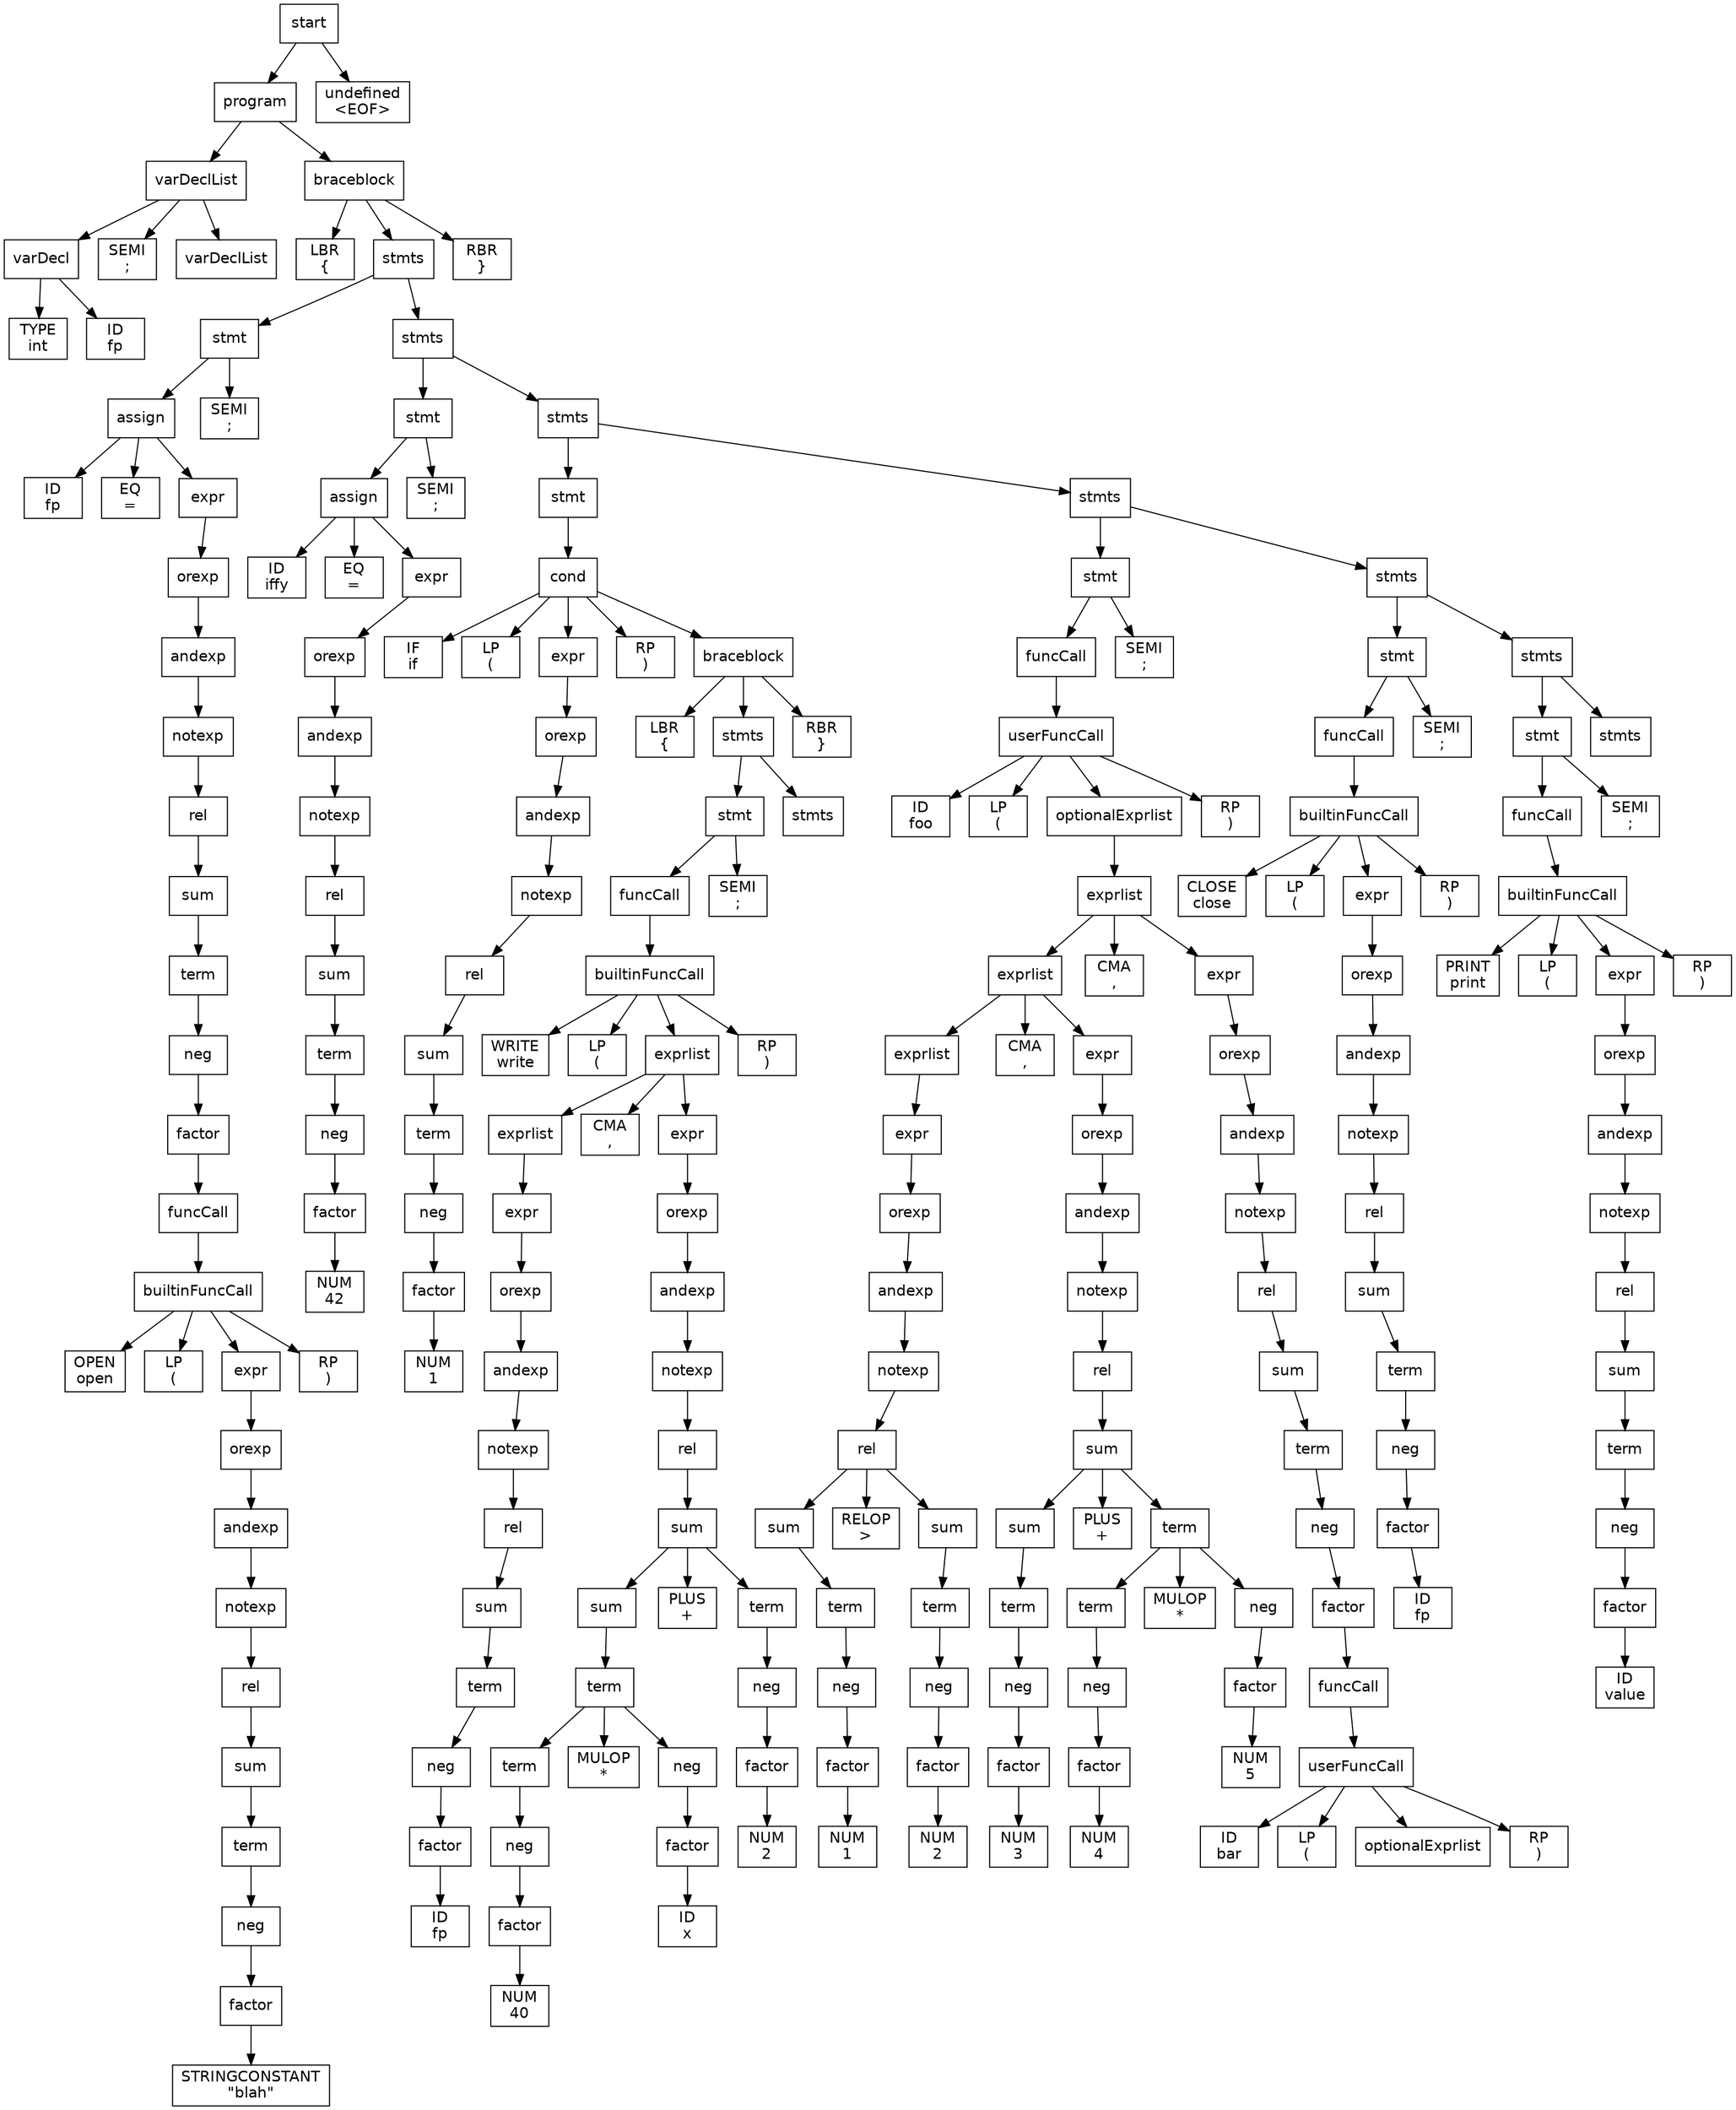 digraph d{
node [fontname="Helvetica",shape=box];
n0 [label=<start>];
n1 [label=<program>];
n2 [label=<varDeclList>];
n3 [label=<varDecl>];
n4 [label=<TYPE<br/>int>];
n5 [label=<ID<br/>fp>];
n6 [label=<SEMI<br/>;>];
n7 [label=<varDeclList>];
n8 [label=<braceblock>];
n9 [label=<LBR<br/>{>];
n10 [label=<stmts>];
n11 [label=<stmt>];
n12 [label=<assign>];
n13 [label=<ID<br/>fp>];
n14 [label=<EQ<br/>=>];
n15 [label=<expr>];
n16 [label=<orexp>];
n17 [label=<andexp>];
n18 [label=<notexp>];
n19 [label=<rel>];
n20 [label=<sum>];
n21 [label=<term>];
n22 [label=<neg>];
n23 [label=<factor>];
n24 [label=<funcCall>];
n25 [label=<builtinFuncCall>];
n26 [label=<OPEN<br/>open>];
n27 [label=<LP<br/>(>];
n28 [label=<expr>];
n29 [label=<orexp>];
n30 [label=<andexp>];
n31 [label=<notexp>];
n32 [label=<rel>];
n33 [label=<sum>];
n34 [label=<term>];
n35 [label=<neg>];
n36 [label=<factor>];
n37 [label=<STRINGCONSTANT<br/>"blah">];
n38 [label=<RP<br/>)>];
n39 [label=<SEMI<br/>;>];
n40 [label=<stmts>];
n41 [label=<stmt>];
n42 [label=<assign>];
n43 [label=<ID<br/>iffy>];
n44 [label=<EQ<br/>=>];
n45 [label=<expr>];
n46 [label=<orexp>];
n47 [label=<andexp>];
n48 [label=<notexp>];
n49 [label=<rel>];
n50 [label=<sum>];
n51 [label=<term>];
n52 [label=<neg>];
n53 [label=<factor>];
n54 [label=<NUM<br/>42>];
n55 [label=<SEMI<br/>;>];
n56 [label=<stmts>];
n57 [label=<stmt>];
n58 [label=<cond>];
n59 [label=<IF<br/>if>];
n60 [label=<LP<br/>(>];
n61 [label=<expr>];
n62 [label=<orexp>];
n63 [label=<andexp>];
n64 [label=<notexp>];
n65 [label=<rel>];
n66 [label=<sum>];
n67 [label=<term>];
n68 [label=<neg>];
n69 [label=<factor>];
n70 [label=<NUM<br/>1>];
n71 [label=<RP<br/>)>];
n72 [label=<braceblock>];
n73 [label=<LBR<br/>{>];
n74 [label=<stmts>];
n75 [label=<stmt>];
n76 [label=<funcCall>];
n77 [label=<builtinFuncCall>];
n78 [label=<WRITE<br/>write>];
n79 [label=<LP<br/>(>];
n80 [label=<exprlist>];
n81 [label=<exprlist>];
n82 [label=<expr>];
n83 [label=<orexp>];
n84 [label=<andexp>];
n85 [label=<notexp>];
n86 [label=<rel>];
n87 [label=<sum>];
n88 [label=<term>];
n89 [label=<neg>];
n90 [label=<factor>];
n91 [label=<ID<br/>fp>];
n92 [label=<CMA<br/>,>];
n93 [label=<expr>];
n94 [label=<orexp>];
n95 [label=<andexp>];
n96 [label=<notexp>];
n97 [label=<rel>];
n98 [label=<sum>];
n99 [label=<sum>];
n100 [label=<term>];
n101 [label=<term>];
n102 [label=<neg>];
n103 [label=<factor>];
n104 [label=<NUM<br/>40>];
n105 [label=<MULOP<br/>*>];
n106 [label=<neg>];
n107 [label=<factor>];
n108 [label=<ID<br/>x>];
n109 [label=<PLUS<br/>+>];
n110 [label=<term>];
n111 [label=<neg>];
n112 [label=<factor>];
n113 [label=<NUM<br/>2>];
n114 [label=<RP<br/>)>];
n115 [label=<SEMI<br/>;>];
n116 [label=<stmts>];
n117 [label=<RBR<br/>}>];
n118 [label=<stmts>];
n119 [label=<stmt>];
n120 [label=<funcCall>];
n121 [label=<userFuncCall>];
n122 [label=<ID<br/>foo>];
n123 [label=<LP<br/>(>];
n124 [label=<optionalExprlist>];
n125 [label=<exprlist>];
n126 [label=<exprlist>];
n127 [label=<exprlist>];
n128 [label=<expr>];
n129 [label=<orexp>];
n130 [label=<andexp>];
n131 [label=<notexp>];
n132 [label=<rel>];
n133 [label=<sum>];
n134 [label=<term>];
n135 [label=<neg>];
n136 [label=<factor>];
n137 [label=<NUM<br/>1>];
n138 [label=<RELOP<br/>&gt;>];
n139 [label=<sum>];
n140 [label=<term>];
n141 [label=<neg>];
n142 [label=<factor>];
n143 [label=<NUM<br/>2>];
n144 [label=<CMA<br/>,>];
n145 [label=<expr>];
n146 [label=<orexp>];
n147 [label=<andexp>];
n148 [label=<notexp>];
n149 [label=<rel>];
n150 [label=<sum>];
n151 [label=<sum>];
n152 [label=<term>];
n153 [label=<neg>];
n154 [label=<factor>];
n155 [label=<NUM<br/>3>];
n156 [label=<PLUS<br/>+>];
n157 [label=<term>];
n158 [label=<term>];
n159 [label=<neg>];
n160 [label=<factor>];
n161 [label=<NUM<br/>4>];
n162 [label=<MULOP<br/>*>];
n163 [label=<neg>];
n164 [label=<factor>];
n165 [label=<NUM<br/>5>];
n166 [label=<CMA<br/>,>];
n167 [label=<expr>];
n168 [label=<orexp>];
n169 [label=<andexp>];
n170 [label=<notexp>];
n171 [label=<rel>];
n172 [label=<sum>];
n173 [label=<term>];
n174 [label=<neg>];
n175 [label=<factor>];
n176 [label=<funcCall>];
n177 [label=<userFuncCall>];
n178 [label=<ID<br/>bar>];
n179 [label=<LP<br/>(>];
n180 [label=<optionalExprlist>];
n181 [label=<RP<br/>)>];
n182 [label=<RP<br/>)>];
n183 [label=<SEMI<br/>;>];
n184 [label=<stmts>];
n185 [label=<stmt>];
n186 [label=<funcCall>];
n187 [label=<builtinFuncCall>];
n188 [label=<CLOSE<br/>close>];
n189 [label=<LP<br/>(>];
n190 [label=<expr>];
n191 [label=<orexp>];
n192 [label=<andexp>];
n193 [label=<notexp>];
n194 [label=<rel>];
n195 [label=<sum>];
n196 [label=<term>];
n197 [label=<neg>];
n198 [label=<factor>];
n199 [label=<ID<br/>fp>];
n200 [label=<RP<br/>)>];
n201 [label=<SEMI<br/>;>];
n202 [label=<stmts>];
n203 [label=<stmt>];
n204 [label=<funcCall>];
n205 [label=<builtinFuncCall>];
n206 [label=<PRINT<br/>print>];
n207 [label=<LP<br/>(>];
n208 [label=<expr>];
n209 [label=<orexp>];
n210 [label=<andexp>];
n211 [label=<notexp>];
n212 [label=<rel>];
n213 [label=<sum>];
n214 [label=<term>];
n215 [label=<neg>];
n216 [label=<factor>];
n217 [label=<ID<br/>value>];
n218 [label=<RP<br/>)>];
n219 [label=<SEMI<br/>;>];
n220 [label=<stmts>];
n221 [label=<RBR<br/>}>];
n222 [label=<undefined<br/>&lt;EOF&gt;>];
n0 -> n1;
n0 -> n222;
n1 -> n2;
n1 -> n8;
n2 -> n3;
n2 -> n6;
n2 -> n7;
n3 -> n4;
n3 -> n5;
n8 -> n9;
n8 -> n10;
n8 -> n221;
n10 -> n11;
n10 -> n40;
n11 -> n12;
n11 -> n39;
n12 -> n13;
n12 -> n14;
n12 -> n15;
n15 -> n16;
n16 -> n17;
n17 -> n18;
n18 -> n19;
n19 -> n20;
n20 -> n21;
n21 -> n22;
n22 -> n23;
n23 -> n24;
n24 -> n25;
n25 -> n26;
n25 -> n27;
n25 -> n28;
n25 -> n38;
n28 -> n29;
n29 -> n30;
n30 -> n31;
n31 -> n32;
n32 -> n33;
n33 -> n34;
n34 -> n35;
n35 -> n36;
n36 -> n37;
n40 -> n41;
n40 -> n56;
n41 -> n42;
n41 -> n55;
n42 -> n43;
n42 -> n44;
n42 -> n45;
n45 -> n46;
n46 -> n47;
n47 -> n48;
n48 -> n49;
n49 -> n50;
n50 -> n51;
n51 -> n52;
n52 -> n53;
n53 -> n54;
n56 -> n57;
n56 -> n118;
n57 -> n58;
n58 -> n59;
n58 -> n60;
n58 -> n61;
n58 -> n71;
n58 -> n72;
n61 -> n62;
n62 -> n63;
n63 -> n64;
n64 -> n65;
n65 -> n66;
n66 -> n67;
n67 -> n68;
n68 -> n69;
n69 -> n70;
n72 -> n73;
n72 -> n74;
n72 -> n117;
n74 -> n75;
n74 -> n116;
n75 -> n76;
n75 -> n115;
n76 -> n77;
n77 -> n78;
n77 -> n79;
n77 -> n80;
n77 -> n114;
n80 -> n81;
n80 -> n92;
n80 -> n93;
n81 -> n82;
n82 -> n83;
n83 -> n84;
n84 -> n85;
n85 -> n86;
n86 -> n87;
n87 -> n88;
n88 -> n89;
n89 -> n90;
n90 -> n91;
n93 -> n94;
n94 -> n95;
n95 -> n96;
n96 -> n97;
n97 -> n98;
n98 -> n99;
n98 -> n109;
n98 -> n110;
n99 -> n100;
n100 -> n101;
n100 -> n105;
n100 -> n106;
n101 -> n102;
n102 -> n103;
n103 -> n104;
n106 -> n107;
n107 -> n108;
n110 -> n111;
n111 -> n112;
n112 -> n113;
n118 -> n119;
n118 -> n184;
n119 -> n120;
n119 -> n183;
n120 -> n121;
n121 -> n122;
n121 -> n123;
n121 -> n124;
n121 -> n182;
n124 -> n125;
n125 -> n126;
n125 -> n166;
n125 -> n167;
n126 -> n127;
n126 -> n144;
n126 -> n145;
n127 -> n128;
n128 -> n129;
n129 -> n130;
n130 -> n131;
n131 -> n132;
n132 -> n133;
n132 -> n138;
n132 -> n139;
n133 -> n134;
n134 -> n135;
n135 -> n136;
n136 -> n137;
n139 -> n140;
n140 -> n141;
n141 -> n142;
n142 -> n143;
n145 -> n146;
n146 -> n147;
n147 -> n148;
n148 -> n149;
n149 -> n150;
n150 -> n151;
n150 -> n156;
n150 -> n157;
n151 -> n152;
n152 -> n153;
n153 -> n154;
n154 -> n155;
n157 -> n158;
n157 -> n162;
n157 -> n163;
n158 -> n159;
n159 -> n160;
n160 -> n161;
n163 -> n164;
n164 -> n165;
n167 -> n168;
n168 -> n169;
n169 -> n170;
n170 -> n171;
n171 -> n172;
n172 -> n173;
n173 -> n174;
n174 -> n175;
n175 -> n176;
n176 -> n177;
n177 -> n178;
n177 -> n179;
n177 -> n180;
n177 -> n181;
n184 -> n185;
n184 -> n202;
n185 -> n186;
n185 -> n201;
n186 -> n187;
n187 -> n188;
n187 -> n189;
n187 -> n190;
n187 -> n200;
n190 -> n191;
n191 -> n192;
n192 -> n193;
n193 -> n194;
n194 -> n195;
n195 -> n196;
n196 -> n197;
n197 -> n198;
n198 -> n199;
n202 -> n203;
n202 -> n220;
n203 -> n204;
n203 -> n219;
n204 -> n205;
n205 -> n206;
n205 -> n207;
n205 -> n208;
n205 -> n218;
n208 -> n209;
n209 -> n210;
n210 -> n211;
n211 -> n212;
n212 -> n213;
n213 -> n214;
n214 -> n215;
n215 -> n216;
n216 -> n217;
}